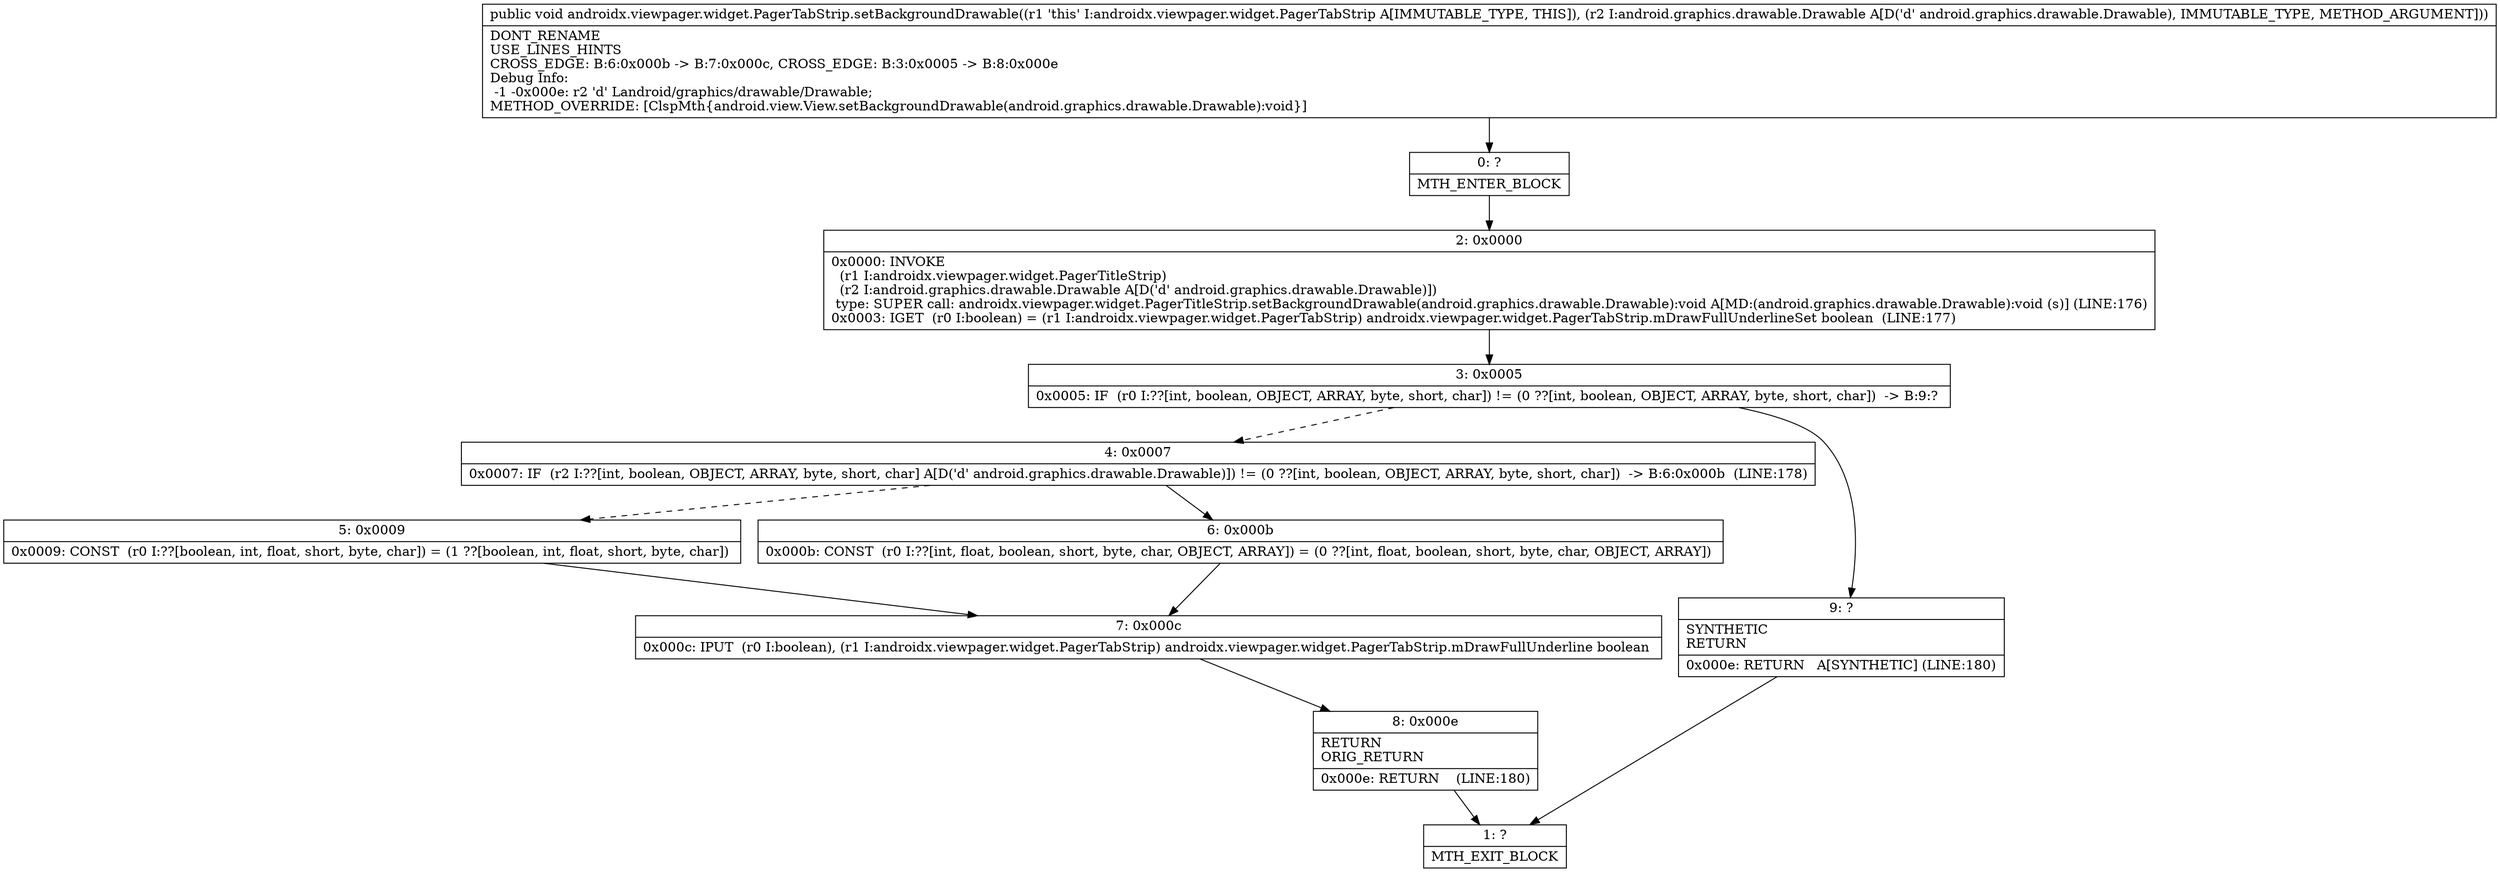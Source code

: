 digraph "CFG forandroidx.viewpager.widget.PagerTabStrip.setBackgroundDrawable(Landroid\/graphics\/drawable\/Drawable;)V" {
Node_0 [shape=record,label="{0\:\ ?|MTH_ENTER_BLOCK\l}"];
Node_2 [shape=record,label="{2\:\ 0x0000|0x0000: INVOKE  \l  (r1 I:androidx.viewpager.widget.PagerTitleStrip)\l  (r2 I:android.graphics.drawable.Drawable A[D('d' android.graphics.drawable.Drawable)])\l type: SUPER call: androidx.viewpager.widget.PagerTitleStrip.setBackgroundDrawable(android.graphics.drawable.Drawable):void A[MD:(android.graphics.drawable.Drawable):void (s)] (LINE:176)\l0x0003: IGET  (r0 I:boolean) = (r1 I:androidx.viewpager.widget.PagerTabStrip) androidx.viewpager.widget.PagerTabStrip.mDrawFullUnderlineSet boolean  (LINE:177)\l}"];
Node_3 [shape=record,label="{3\:\ 0x0005|0x0005: IF  (r0 I:??[int, boolean, OBJECT, ARRAY, byte, short, char]) != (0 ??[int, boolean, OBJECT, ARRAY, byte, short, char])  \-\> B:9:? \l}"];
Node_4 [shape=record,label="{4\:\ 0x0007|0x0007: IF  (r2 I:??[int, boolean, OBJECT, ARRAY, byte, short, char] A[D('d' android.graphics.drawable.Drawable)]) != (0 ??[int, boolean, OBJECT, ARRAY, byte, short, char])  \-\> B:6:0x000b  (LINE:178)\l}"];
Node_5 [shape=record,label="{5\:\ 0x0009|0x0009: CONST  (r0 I:??[boolean, int, float, short, byte, char]) = (1 ??[boolean, int, float, short, byte, char]) \l}"];
Node_7 [shape=record,label="{7\:\ 0x000c|0x000c: IPUT  (r0 I:boolean), (r1 I:androidx.viewpager.widget.PagerTabStrip) androidx.viewpager.widget.PagerTabStrip.mDrawFullUnderline boolean \l}"];
Node_8 [shape=record,label="{8\:\ 0x000e|RETURN\lORIG_RETURN\l|0x000e: RETURN    (LINE:180)\l}"];
Node_1 [shape=record,label="{1\:\ ?|MTH_EXIT_BLOCK\l}"];
Node_6 [shape=record,label="{6\:\ 0x000b|0x000b: CONST  (r0 I:??[int, float, boolean, short, byte, char, OBJECT, ARRAY]) = (0 ??[int, float, boolean, short, byte, char, OBJECT, ARRAY]) \l}"];
Node_9 [shape=record,label="{9\:\ ?|SYNTHETIC\lRETURN\l|0x000e: RETURN   A[SYNTHETIC] (LINE:180)\l}"];
MethodNode[shape=record,label="{public void androidx.viewpager.widget.PagerTabStrip.setBackgroundDrawable((r1 'this' I:androidx.viewpager.widget.PagerTabStrip A[IMMUTABLE_TYPE, THIS]), (r2 I:android.graphics.drawable.Drawable A[D('d' android.graphics.drawable.Drawable), IMMUTABLE_TYPE, METHOD_ARGUMENT]))  | DONT_RENAME\lUSE_LINES_HINTS\lCROSS_EDGE: B:6:0x000b \-\> B:7:0x000c, CROSS_EDGE: B:3:0x0005 \-\> B:8:0x000e\lDebug Info:\l  \-1 \-0x000e: r2 'd' Landroid\/graphics\/drawable\/Drawable;\lMETHOD_OVERRIDE: [ClspMth\{android.view.View.setBackgroundDrawable(android.graphics.drawable.Drawable):void\}]\l}"];
MethodNode -> Node_0;Node_0 -> Node_2;
Node_2 -> Node_3;
Node_3 -> Node_4[style=dashed];
Node_3 -> Node_9;
Node_4 -> Node_5[style=dashed];
Node_4 -> Node_6;
Node_5 -> Node_7;
Node_7 -> Node_8;
Node_8 -> Node_1;
Node_6 -> Node_7;
Node_9 -> Node_1;
}

